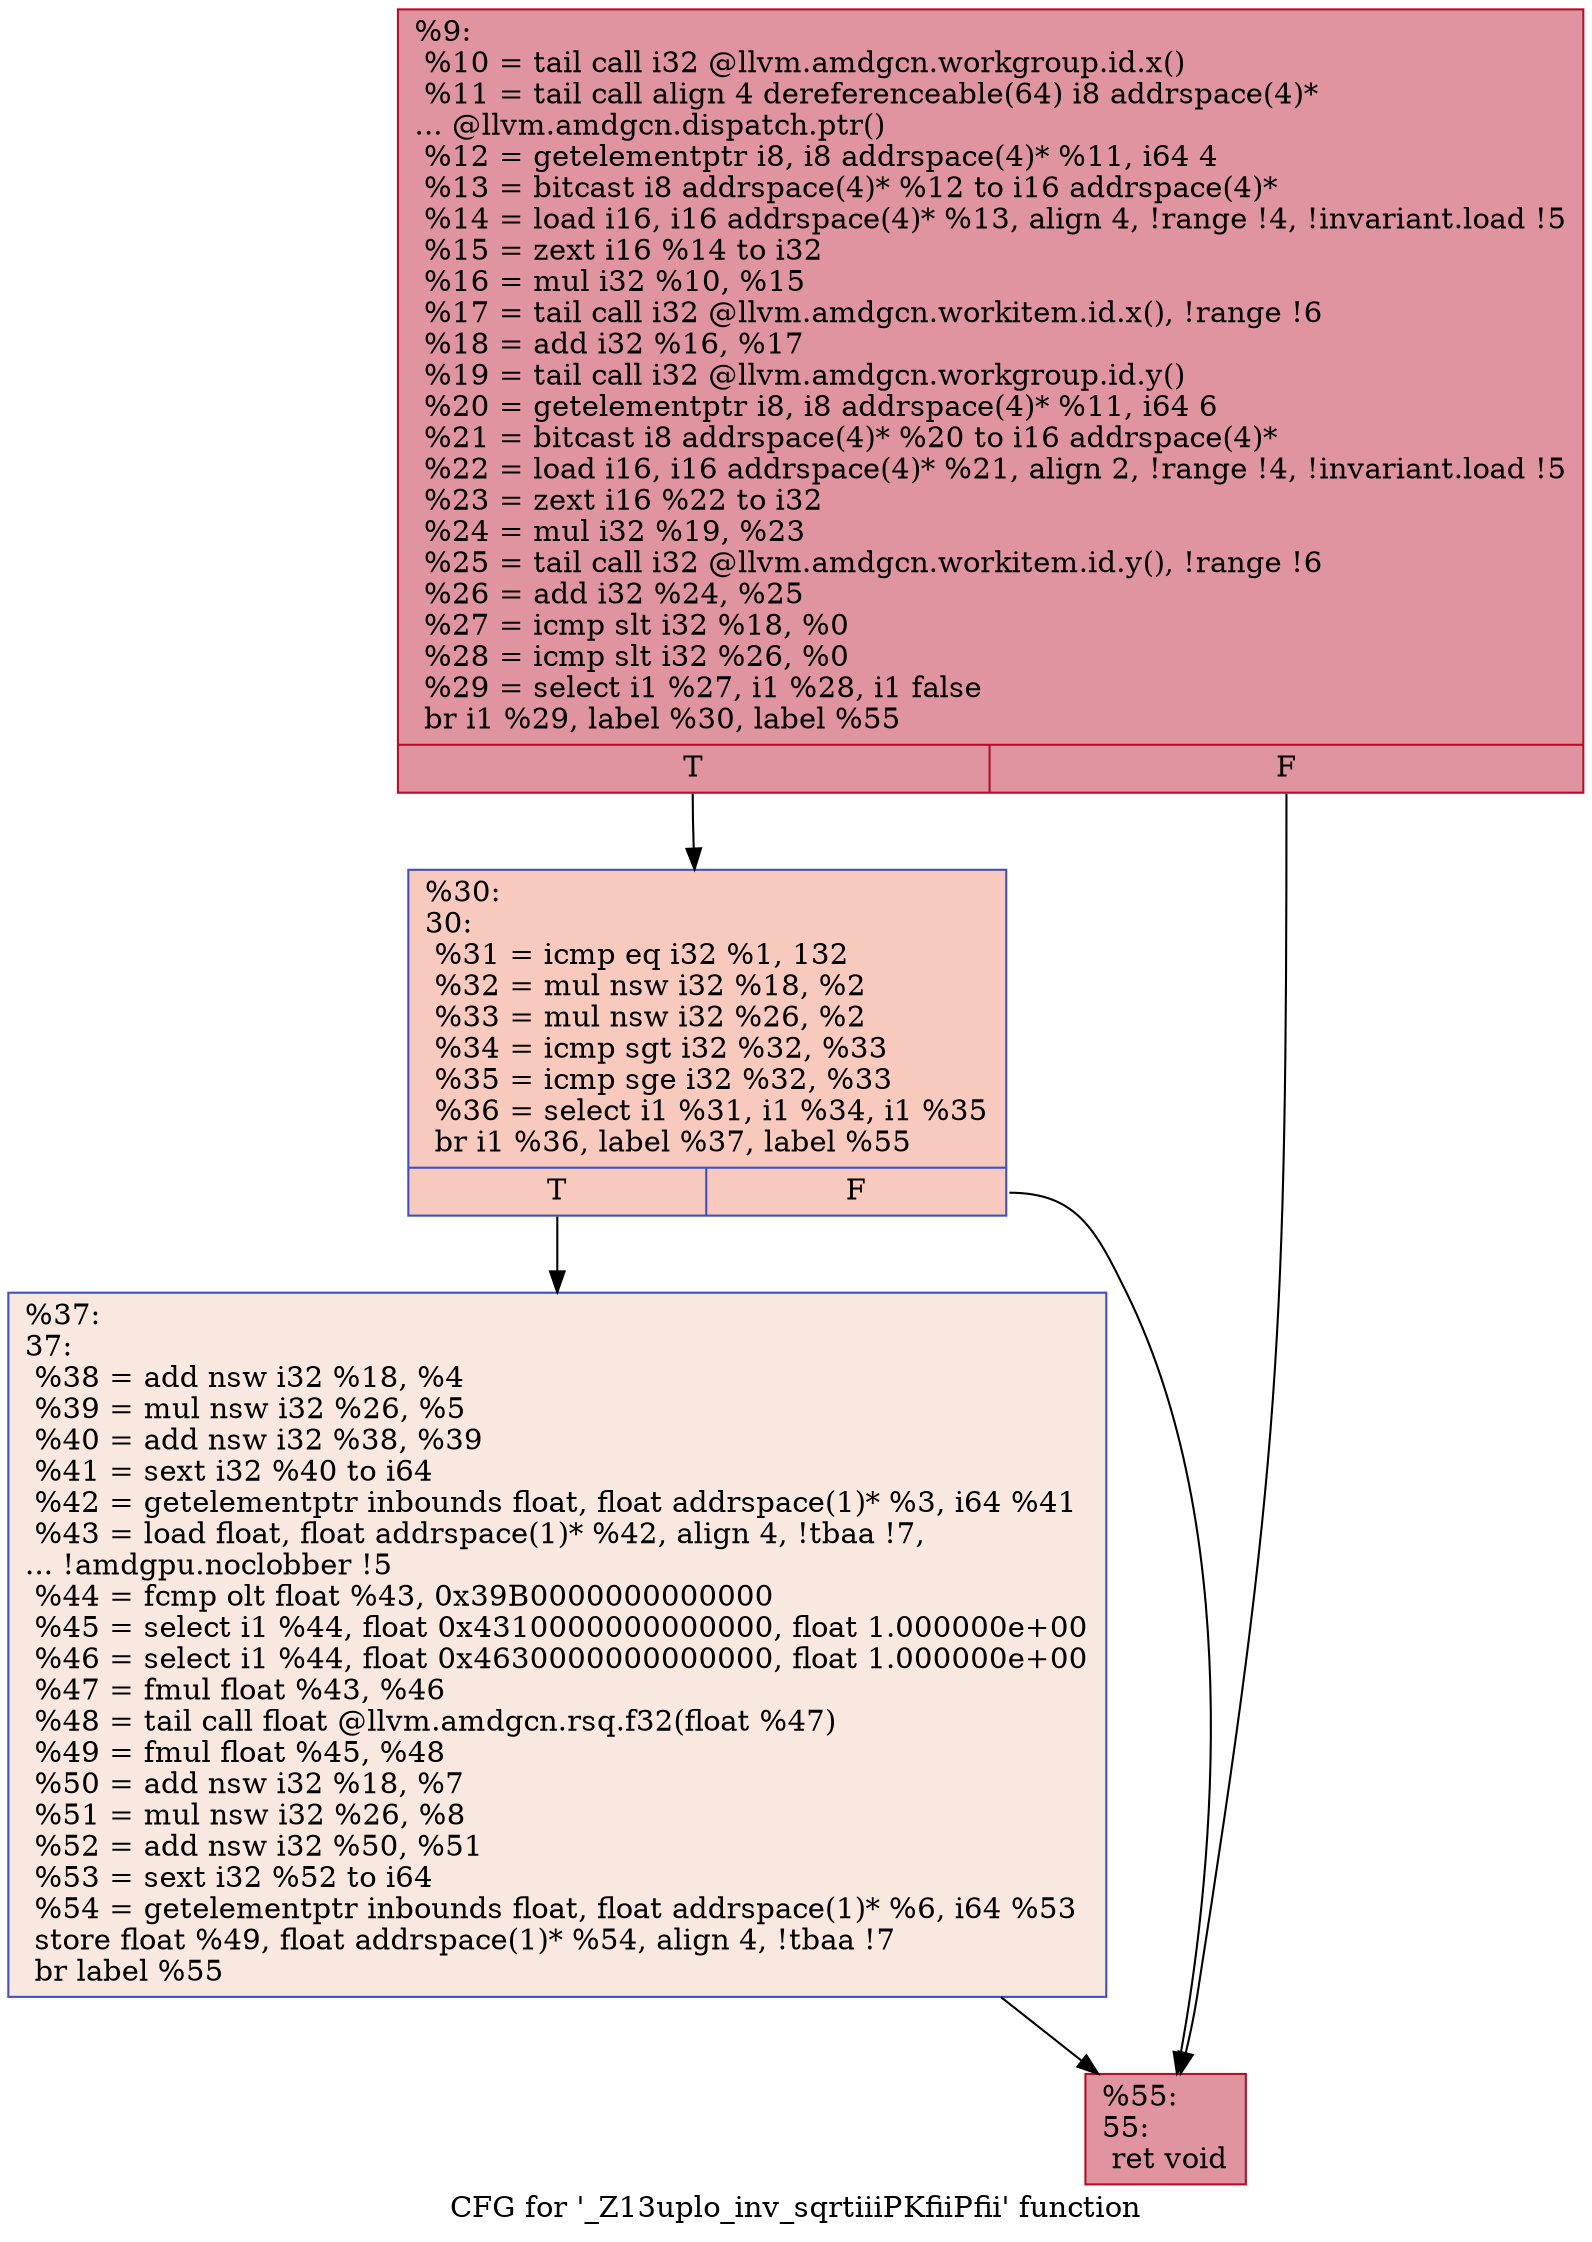 digraph "CFG for '_Z13uplo_inv_sqrtiiiPKfiiPfii' function" {
	label="CFG for '_Z13uplo_inv_sqrtiiiPKfiiPfii' function";

	Node0x5c98c60 [shape=record,color="#b70d28ff", style=filled, fillcolor="#b70d2870",label="{%9:\l  %10 = tail call i32 @llvm.amdgcn.workgroup.id.x()\l  %11 = tail call align 4 dereferenceable(64) i8 addrspace(4)*\l... @llvm.amdgcn.dispatch.ptr()\l  %12 = getelementptr i8, i8 addrspace(4)* %11, i64 4\l  %13 = bitcast i8 addrspace(4)* %12 to i16 addrspace(4)*\l  %14 = load i16, i16 addrspace(4)* %13, align 4, !range !4, !invariant.load !5\l  %15 = zext i16 %14 to i32\l  %16 = mul i32 %10, %15\l  %17 = tail call i32 @llvm.amdgcn.workitem.id.x(), !range !6\l  %18 = add i32 %16, %17\l  %19 = tail call i32 @llvm.amdgcn.workgroup.id.y()\l  %20 = getelementptr i8, i8 addrspace(4)* %11, i64 6\l  %21 = bitcast i8 addrspace(4)* %20 to i16 addrspace(4)*\l  %22 = load i16, i16 addrspace(4)* %21, align 2, !range !4, !invariant.load !5\l  %23 = zext i16 %22 to i32\l  %24 = mul i32 %19, %23\l  %25 = tail call i32 @llvm.amdgcn.workitem.id.y(), !range !6\l  %26 = add i32 %24, %25\l  %27 = icmp slt i32 %18, %0\l  %28 = icmp slt i32 %26, %0\l  %29 = select i1 %27, i1 %28, i1 false\l  br i1 %29, label %30, label %55\l|{<s0>T|<s1>F}}"];
	Node0x5c98c60:s0 -> Node0x5c9d220;
	Node0x5c98c60:s1 -> Node0x5c9d2b0;
	Node0x5c9d220 [shape=record,color="#3d50c3ff", style=filled, fillcolor="#ef886b70",label="{%30:\l30:                                               \l  %31 = icmp eq i32 %1, 132\l  %32 = mul nsw i32 %18, %2\l  %33 = mul nsw i32 %26, %2\l  %34 = icmp sgt i32 %32, %33\l  %35 = icmp sge i32 %32, %33\l  %36 = select i1 %31, i1 %34, i1 %35\l  br i1 %36, label %37, label %55\l|{<s0>T|<s1>F}}"];
	Node0x5c9d220:s0 -> Node0x5c9b2a0;
	Node0x5c9d220:s1 -> Node0x5c9d2b0;
	Node0x5c9b2a0 [shape=record,color="#3d50c3ff", style=filled, fillcolor="#f1ccb870",label="{%37:\l37:                                               \l  %38 = add nsw i32 %18, %4\l  %39 = mul nsw i32 %26, %5\l  %40 = add nsw i32 %38, %39\l  %41 = sext i32 %40 to i64\l  %42 = getelementptr inbounds float, float addrspace(1)* %3, i64 %41\l  %43 = load float, float addrspace(1)* %42, align 4, !tbaa !7,\l... !amdgpu.noclobber !5\l  %44 = fcmp olt float %43, 0x39B0000000000000\l  %45 = select i1 %44, float 0x4310000000000000, float 1.000000e+00\l  %46 = select i1 %44, float 0x4630000000000000, float 1.000000e+00\l  %47 = fmul float %43, %46\l  %48 = tail call float @llvm.amdgcn.rsq.f32(float %47)\l  %49 = fmul float %45, %48\l  %50 = add nsw i32 %18, %7\l  %51 = mul nsw i32 %26, %8\l  %52 = add nsw i32 %50, %51\l  %53 = sext i32 %52 to i64\l  %54 = getelementptr inbounds float, float addrspace(1)* %6, i64 %53\l  store float %49, float addrspace(1)* %54, align 4, !tbaa !7\l  br label %55\l}"];
	Node0x5c9b2a0 -> Node0x5c9d2b0;
	Node0x5c9d2b0 [shape=record,color="#b70d28ff", style=filled, fillcolor="#b70d2870",label="{%55:\l55:                                               \l  ret void\l}"];
}
